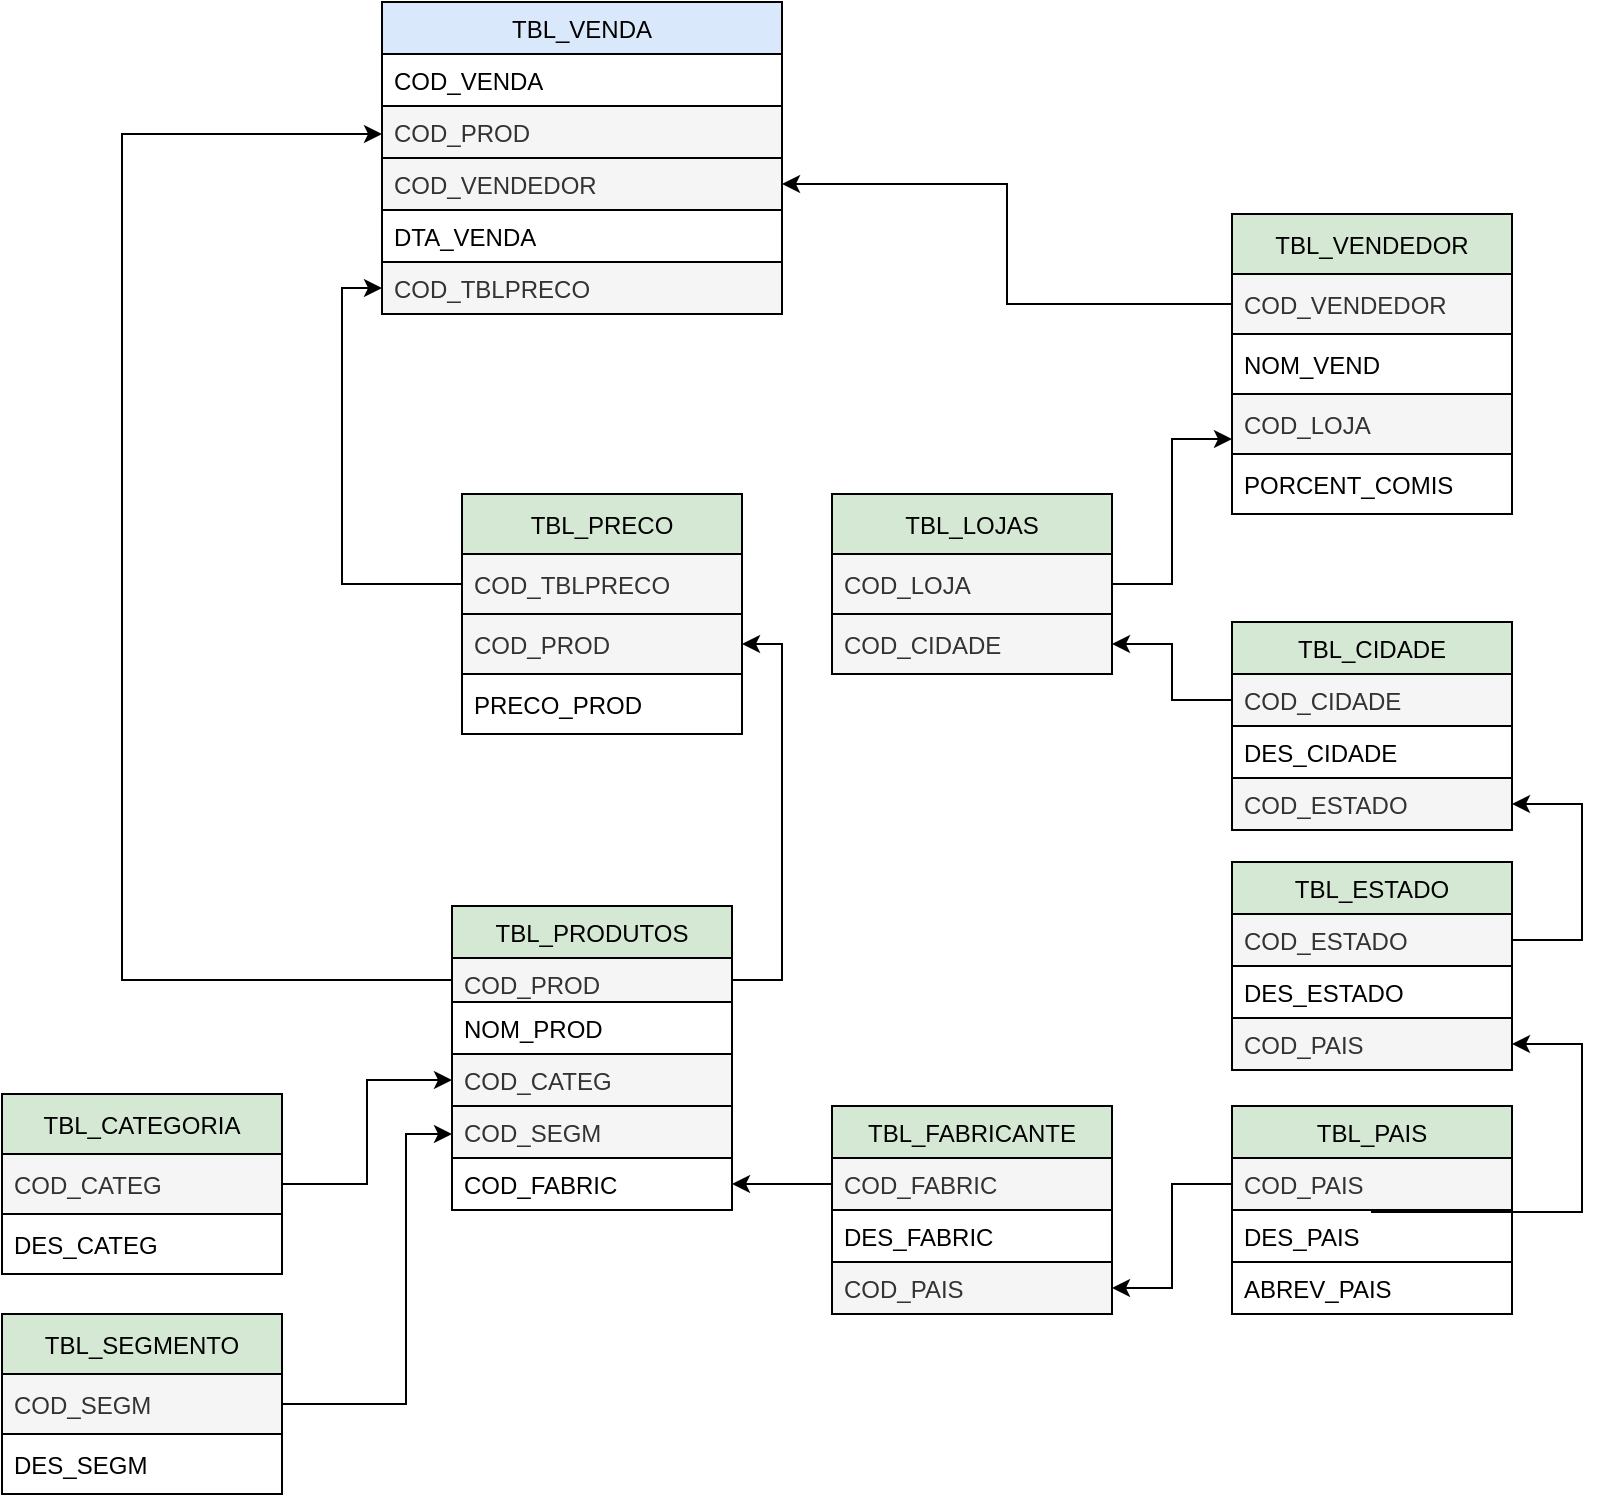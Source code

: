 <mxfile version="20.2.4" type="github"><diagram id="avSHmZWTwQxltIO2-yWU" name="Página-1"><mxGraphModel dx="2528" dy="955" grid="0" gridSize="10" guides="1" tooltips="1" connect="1" arrows="1" fold="1" page="1" pageScale="1" pageWidth="1169" pageHeight="827" background="none" math="0" shadow="0"><root><mxCell id="0"/><mxCell id="1" parent="0"/><mxCell id="h3zPKTJultMRZVJGp1Hj-5" value="TBL_LOJAS" style="swimlane;fontStyle=0;childLayout=stackLayout;horizontal=1;startSize=30;horizontalStack=0;resizeParent=1;resizeParentMax=0;resizeLast=0;collapsible=1;marginBottom=0;fillColor=#d5e8d4;strokeColor=#000000;" parent="1" vertex="1"><mxGeometry x="550" y="294" width="140" height="90" as="geometry"/></mxCell><mxCell id="h3zPKTJultMRZVJGp1Hj-6" value="COD_LOJA" style="text;strokeColor=#000000;fillColor=#f5f5f5;align=left;verticalAlign=middle;spacingLeft=4;spacingRight=4;overflow=hidden;points=[[0,0.5],[1,0.5]];portConstraint=eastwest;rotatable=0;fontColor=#333333;" parent="h3zPKTJultMRZVJGp1Hj-5" vertex="1"><mxGeometry y="30" width="140" height="30" as="geometry"/></mxCell><mxCell id="h3zPKTJultMRZVJGp1Hj-7" value="COD_CIDADE" style="text;strokeColor=#000000;fillColor=#f5f5f5;align=left;verticalAlign=middle;spacingLeft=4;spacingRight=4;overflow=hidden;points=[[0,0.5],[1,0.5]];portConstraint=eastwest;rotatable=0;fontColor=#333333;" parent="h3zPKTJultMRZVJGp1Hj-5" vertex="1"><mxGeometry y="60" width="140" height="30" as="geometry"/></mxCell><mxCell id="h3zPKTJultMRZVJGp1Hj-9" value="TBL_CATEGORIA" style="swimlane;fontStyle=0;childLayout=stackLayout;horizontal=1;startSize=30;horizontalStack=0;resizeParent=1;resizeParentMax=0;resizeLast=0;collapsible=1;marginBottom=0;fillColor=#d5e8d4;strokeColor=#000000;" parent="1" vertex="1"><mxGeometry x="135" y="594" width="140" height="90" as="geometry"/></mxCell><mxCell id="h3zPKTJultMRZVJGp1Hj-10" value="COD_CATEG" style="text;strokeColor=#000000;fillColor=#f5f5f5;align=left;verticalAlign=middle;spacingLeft=4;spacingRight=4;overflow=hidden;points=[[0,0.5],[1,0.5]];portConstraint=eastwest;rotatable=0;fontColor=#333333;" parent="h3zPKTJultMRZVJGp1Hj-9" vertex="1"><mxGeometry y="30" width="140" height="30" as="geometry"/></mxCell><mxCell id="h3zPKTJultMRZVJGp1Hj-11" value="DES_CATEG" style="text;strokeColor=#000000;fillColor=none;align=left;verticalAlign=middle;spacingLeft=4;spacingRight=4;overflow=hidden;points=[[0,0.5],[1,0.5]];portConstraint=eastwest;rotatable=0;" parent="h3zPKTJultMRZVJGp1Hj-9" vertex="1"><mxGeometry y="60" width="140" height="30" as="geometry"/></mxCell><mxCell id="h3zPKTJultMRZVJGp1Hj-13" value="TBL_SEGMENTO" style="swimlane;fontStyle=0;childLayout=stackLayout;horizontal=1;startSize=30;horizontalStack=0;resizeParent=1;resizeParentMax=0;resizeLast=0;collapsible=1;marginBottom=0;fillColor=#d5e8d4;strokeColor=#000000;" parent="1" vertex="1"><mxGeometry x="135" y="704" width="140" height="90" as="geometry"/></mxCell><mxCell id="h3zPKTJultMRZVJGp1Hj-14" value="COD_SEGM" style="text;strokeColor=#000000;fillColor=#f5f5f5;align=left;verticalAlign=middle;spacingLeft=4;spacingRight=4;overflow=hidden;points=[[0,0.5],[1,0.5]];portConstraint=eastwest;rotatable=0;fontColor=#333333;" parent="h3zPKTJultMRZVJGp1Hj-13" vertex="1"><mxGeometry y="30" width="140" height="30" as="geometry"/></mxCell><mxCell id="h3zPKTJultMRZVJGp1Hj-15" value="DES_SEGM" style="text;strokeColor=#000000;fillColor=none;align=left;verticalAlign=middle;spacingLeft=4;spacingRight=4;overflow=hidden;points=[[0,0.5],[1,0.5]];portConstraint=eastwest;rotatable=0;" parent="h3zPKTJultMRZVJGp1Hj-13" vertex="1"><mxGeometry y="60" width="140" height="30" as="geometry"/></mxCell><mxCell id="N1CAHf1qFsyAf-mgyY_u-1" value="TBL_PRODUTOS" style="swimlane;fontStyle=0;childLayout=stackLayout;horizontal=1;startSize=26;fillColor=#d5e8d4;horizontalStack=0;resizeParent=1;resizeParentMax=0;resizeLast=0;collapsible=1;marginBottom=0;strokeColor=#000000;" vertex="1" parent="1"><mxGeometry x="360" y="500" width="140" height="152" as="geometry"/></mxCell><mxCell id="N1CAHf1qFsyAf-mgyY_u-2" value="COD_PROD" style="text;strokeColor=#000000;fillColor=#f5f5f5;align=left;verticalAlign=top;spacingLeft=4;spacingRight=4;overflow=hidden;rotatable=0;points=[[0,0.5],[1,0.5]];portConstraint=eastwest;fontColor=#333333;" vertex="1" parent="N1CAHf1qFsyAf-mgyY_u-1"><mxGeometry y="26" width="140" height="22" as="geometry"/></mxCell><mxCell id="N1CAHf1qFsyAf-mgyY_u-3" value="NOM_PROD" style="text;strokeColor=#000000;fillColor=none;align=left;verticalAlign=top;spacingLeft=4;spacingRight=4;overflow=hidden;rotatable=0;points=[[0,0.5],[1,0.5]];portConstraint=eastwest;" vertex="1" parent="N1CAHf1qFsyAf-mgyY_u-1"><mxGeometry y="48" width="140" height="26" as="geometry"/></mxCell><mxCell id="N1CAHf1qFsyAf-mgyY_u-30" value="COD_CATEG" style="text;strokeColor=#000000;fillColor=#f5f5f5;align=left;verticalAlign=top;spacingLeft=4;spacingRight=4;overflow=hidden;rotatable=0;points=[[0,0.5],[1,0.5]];portConstraint=eastwest;fontColor=#333333;" vertex="1" parent="N1CAHf1qFsyAf-mgyY_u-1"><mxGeometry y="74" width="140" height="26" as="geometry"/></mxCell><mxCell id="N1CAHf1qFsyAf-mgyY_u-31" value="COD_SEGM" style="text;strokeColor=#000000;fillColor=#f5f5f5;align=left;verticalAlign=top;spacingLeft=4;spacingRight=4;overflow=hidden;rotatable=0;points=[[0,0.5],[1,0.5]];portConstraint=eastwest;fontColor=#333333;" vertex="1" parent="N1CAHf1qFsyAf-mgyY_u-1"><mxGeometry y="100" width="140" height="26" as="geometry"/></mxCell><mxCell id="N1CAHf1qFsyAf-mgyY_u-4" value="COD_FABRIC" style="text;strokeColor=#000000;fillColor=none;align=left;verticalAlign=top;spacingLeft=4;spacingRight=4;overflow=hidden;rotatable=0;points=[[0,0.5],[1,0.5]];portConstraint=eastwest;" vertex="1" parent="N1CAHf1qFsyAf-mgyY_u-1"><mxGeometry y="126" width="140" height="26" as="geometry"/></mxCell><mxCell id="N1CAHf1qFsyAf-mgyY_u-5" value="TBL_ESTADO" style="swimlane;fontStyle=0;childLayout=stackLayout;horizontal=1;startSize=26;fillColor=#d5e8d4;horizontalStack=0;resizeParent=1;resizeParentMax=0;resizeLast=0;collapsible=1;marginBottom=0;strokeColor=#000000;" vertex="1" parent="1"><mxGeometry x="750" y="478" width="140" height="104" as="geometry"/></mxCell><mxCell id="N1CAHf1qFsyAf-mgyY_u-6" value="COD_ESTADO" style="text;strokeColor=#000000;fillColor=#f5f5f5;align=left;verticalAlign=top;spacingLeft=4;spacingRight=4;overflow=hidden;rotatable=0;points=[[0,0.5],[1,0.5]];portConstraint=eastwest;fontColor=#333333;" vertex="1" parent="N1CAHf1qFsyAf-mgyY_u-5"><mxGeometry y="26" width="140" height="26" as="geometry"/></mxCell><mxCell id="N1CAHf1qFsyAf-mgyY_u-7" value="DES_ESTADO" style="text;strokeColor=#000000;fillColor=none;align=left;verticalAlign=top;spacingLeft=4;spacingRight=4;overflow=hidden;rotatable=0;points=[[0,0.5],[1,0.5]];portConstraint=eastwest;" vertex="1" parent="N1CAHf1qFsyAf-mgyY_u-5"><mxGeometry y="52" width="140" height="26" as="geometry"/></mxCell><mxCell id="N1CAHf1qFsyAf-mgyY_u-8" value="COD_PAIS" style="text;strokeColor=#000000;fillColor=#f5f5f5;align=left;verticalAlign=top;spacingLeft=4;spacingRight=4;overflow=hidden;rotatable=0;points=[[0,0.5],[1,0.5]];portConstraint=eastwest;fontColor=#333333;" vertex="1" parent="N1CAHf1qFsyAf-mgyY_u-5"><mxGeometry y="78" width="140" height="26" as="geometry"/></mxCell><mxCell id="N1CAHf1qFsyAf-mgyY_u-9" value="TBL_VENDA" style="swimlane;fontStyle=0;childLayout=stackLayout;horizontal=1;startSize=26;fillColor=#dae8fc;horizontalStack=0;resizeParent=1;resizeParentMax=0;resizeLast=0;collapsible=1;marginBottom=0;strokeColor=#000000;" vertex="1" parent="1"><mxGeometry x="325" y="48" width="200" height="156" as="geometry"/></mxCell><mxCell id="N1CAHf1qFsyAf-mgyY_u-10" value="COD_VENDA" style="text;strokeColor=#000000;fillColor=none;align=left;verticalAlign=top;spacingLeft=4;spacingRight=4;overflow=hidden;rotatable=0;points=[[0,0.5],[1,0.5]];portConstraint=eastwest;" vertex="1" parent="N1CAHf1qFsyAf-mgyY_u-9"><mxGeometry y="26" width="200" height="26" as="geometry"/></mxCell><mxCell id="N1CAHf1qFsyAf-mgyY_u-11" value="COD_PROD&#10;" style="text;strokeColor=#000000;fillColor=#f5f5f5;align=left;verticalAlign=top;spacingLeft=4;spacingRight=4;overflow=hidden;rotatable=0;points=[[0,0.5],[1,0.5]];portConstraint=eastwest;fontColor=#333333;" vertex="1" parent="N1CAHf1qFsyAf-mgyY_u-9"><mxGeometry y="52" width="200" height="26" as="geometry"/></mxCell><mxCell id="N1CAHf1qFsyAf-mgyY_u-12" value="COD_VENDEDOR" style="text;strokeColor=#000000;fillColor=#f5f5f5;align=left;verticalAlign=top;spacingLeft=4;spacingRight=4;overflow=hidden;rotatable=0;points=[[0,0.5],[1,0.5]];portConstraint=eastwest;fontColor=#333333;" vertex="1" parent="N1CAHf1qFsyAf-mgyY_u-9"><mxGeometry y="78" width="200" height="26" as="geometry"/></mxCell><mxCell id="N1CAHf1qFsyAf-mgyY_u-45" value="DTA_VENDA" style="text;strokeColor=#000000;fillColor=none;align=left;verticalAlign=top;spacingLeft=4;spacingRight=4;overflow=hidden;rotatable=0;points=[[0,0.5],[1,0.5]];portConstraint=eastwest;" vertex="1" parent="N1CAHf1qFsyAf-mgyY_u-9"><mxGeometry y="104" width="200" height="26" as="geometry"/></mxCell><mxCell id="N1CAHf1qFsyAf-mgyY_u-46" value="COD_TBLPRECO" style="text;strokeColor=#000000;fillColor=#f5f5f5;align=left;verticalAlign=top;spacingLeft=4;spacingRight=4;overflow=hidden;rotatable=0;points=[[0,0.5],[1,0.5]];portConstraint=eastwest;fontColor=#333333;" vertex="1" parent="N1CAHf1qFsyAf-mgyY_u-9"><mxGeometry y="130" width="200" height="26" as="geometry"/></mxCell><mxCell id="N1CAHf1qFsyAf-mgyY_u-13" value="TBL_PAIS" style="swimlane;fontStyle=0;childLayout=stackLayout;horizontal=1;startSize=26;fillColor=#d5e8d4;horizontalStack=0;resizeParent=1;resizeParentMax=0;resizeLast=0;collapsible=1;marginBottom=0;strokeColor=#000000;" vertex="1" parent="1"><mxGeometry x="750" y="600" width="140" height="104" as="geometry"/></mxCell><mxCell id="N1CAHf1qFsyAf-mgyY_u-14" value="COD_PAIS" style="text;strokeColor=#000000;fillColor=#f5f5f5;align=left;verticalAlign=top;spacingLeft=4;spacingRight=4;overflow=hidden;rotatable=0;points=[[0,0.5],[1,0.5]];portConstraint=eastwest;fontColor=#333333;" vertex="1" parent="N1CAHf1qFsyAf-mgyY_u-13"><mxGeometry y="26" width="140" height="26" as="geometry"/></mxCell><mxCell id="N1CAHf1qFsyAf-mgyY_u-27" value="DES_PAIS" style="text;strokeColor=#000000;fillColor=none;align=left;verticalAlign=top;spacingLeft=4;spacingRight=4;overflow=hidden;rotatable=0;points=[[0,0.5],[1,0.5]];portConstraint=eastwest;" vertex="1" parent="N1CAHf1qFsyAf-mgyY_u-13"><mxGeometry y="52" width="140" height="26" as="geometry"/></mxCell><mxCell id="N1CAHf1qFsyAf-mgyY_u-28" value="ABREV_PAIS" style="text;strokeColor=#000000;fillColor=none;align=left;verticalAlign=top;spacingLeft=4;spacingRight=4;overflow=hidden;rotatable=0;points=[[0,0.5],[1,0.5]];portConstraint=eastwest;" vertex="1" parent="N1CAHf1qFsyAf-mgyY_u-13"><mxGeometry y="78" width="140" height="26" as="geometry"/></mxCell><mxCell id="N1CAHf1qFsyAf-mgyY_u-17" value="TBL_CIDADE" style="swimlane;fontStyle=0;childLayout=stackLayout;horizontal=1;startSize=26;fillColor=#d5e8d4;horizontalStack=0;resizeParent=1;resizeParentMax=0;resizeLast=0;collapsible=1;marginBottom=0;strokeColor=#000000;" vertex="1" parent="1"><mxGeometry x="750" y="358" width="140" height="104" as="geometry"/></mxCell><mxCell id="N1CAHf1qFsyAf-mgyY_u-18" value="COD_CIDADE" style="text;strokeColor=#000000;fillColor=#f5f5f5;align=left;verticalAlign=top;spacingLeft=4;spacingRight=4;overflow=hidden;rotatable=0;points=[[0,0.5],[1,0.5]];portConstraint=eastwest;fontColor=#333333;" vertex="1" parent="N1CAHf1qFsyAf-mgyY_u-17"><mxGeometry y="26" width="140" height="26" as="geometry"/></mxCell><mxCell id="N1CAHf1qFsyAf-mgyY_u-19" value="DES_CIDADE" style="text;strokeColor=#000000;fillColor=none;align=left;verticalAlign=top;spacingLeft=4;spacingRight=4;overflow=hidden;rotatable=0;points=[[0,0.5],[1,0.5]];portConstraint=eastwest;" vertex="1" parent="N1CAHf1qFsyAf-mgyY_u-17"><mxGeometry y="52" width="140" height="26" as="geometry"/></mxCell><mxCell id="N1CAHf1qFsyAf-mgyY_u-29" value="COD_ESTADO" style="text;strokeColor=#000000;fillColor=#f5f5f5;align=left;verticalAlign=top;spacingLeft=4;spacingRight=4;overflow=hidden;rotatable=0;points=[[0,0.5],[1,0.5]];portConstraint=eastwest;fontColor=#333333;" vertex="1" parent="N1CAHf1qFsyAf-mgyY_u-17"><mxGeometry y="78" width="140" height="26" as="geometry"/></mxCell><mxCell id="N1CAHf1qFsyAf-mgyY_u-21" value="TBL_FABRICANTE" style="swimlane;fontStyle=0;childLayout=stackLayout;horizontal=1;startSize=26;fillColor=#d5e8d4;horizontalStack=0;resizeParent=1;resizeParentMax=0;resizeLast=0;collapsible=1;marginBottom=0;strokeColor=#000000;" vertex="1" parent="1"><mxGeometry x="550" y="600" width="140" height="104" as="geometry"/></mxCell><mxCell id="N1CAHf1qFsyAf-mgyY_u-22" value="COD_FABRIC" style="text;strokeColor=#000000;fillColor=#f5f5f5;align=left;verticalAlign=top;spacingLeft=4;spacingRight=4;overflow=hidden;rotatable=0;points=[[0,0.5],[1,0.5]];portConstraint=eastwest;fontColor=#333333;" vertex="1" parent="N1CAHf1qFsyAf-mgyY_u-21"><mxGeometry y="26" width="140" height="26" as="geometry"/></mxCell><mxCell id="N1CAHf1qFsyAf-mgyY_u-23" value="DES_FABRIC" style="text;strokeColor=#000000;fillColor=none;align=left;verticalAlign=top;spacingLeft=4;spacingRight=4;overflow=hidden;rotatable=0;points=[[0,0.5],[1,0.5]];portConstraint=eastwest;" vertex="1" parent="N1CAHf1qFsyAf-mgyY_u-21"><mxGeometry y="52" width="140" height="26" as="geometry"/></mxCell><mxCell id="N1CAHf1qFsyAf-mgyY_u-24" value="COD_PAIS" style="text;strokeColor=#000000;fillColor=#f5f5f5;align=left;verticalAlign=top;spacingLeft=4;spacingRight=4;overflow=hidden;rotatable=0;points=[[0,0.5],[1,0.5]];portConstraint=eastwest;fontColor=#333333;" vertex="1" parent="N1CAHf1qFsyAf-mgyY_u-21"><mxGeometry y="78" width="140" height="26" as="geometry"/></mxCell><mxCell id="N1CAHf1qFsyAf-mgyY_u-35" value="TBL_PRECO" style="swimlane;fontStyle=0;childLayout=stackLayout;horizontal=1;startSize=30;horizontalStack=0;resizeParent=1;resizeParentMax=0;resizeLast=0;collapsible=1;marginBottom=0;fillColor=#d5e8d4;strokeColor=#000000;" vertex="1" parent="1"><mxGeometry x="365" y="294" width="140" height="120" as="geometry"/></mxCell><mxCell id="N1CAHf1qFsyAf-mgyY_u-36" value="COD_TBLPRECO" style="text;strokeColor=#000000;fillColor=#f5f5f5;align=left;verticalAlign=middle;spacingLeft=4;spacingRight=4;overflow=hidden;points=[[0,0.5],[1,0.5]];portConstraint=eastwest;rotatable=0;fontColor=#333333;" vertex="1" parent="N1CAHf1qFsyAf-mgyY_u-35"><mxGeometry y="30" width="140" height="30" as="geometry"/></mxCell><mxCell id="N1CAHf1qFsyAf-mgyY_u-37" value="COD_PROD" style="text;strokeColor=#000000;fillColor=#f5f5f5;align=left;verticalAlign=middle;spacingLeft=4;spacingRight=4;overflow=hidden;points=[[0,0.5],[1,0.5]];portConstraint=eastwest;rotatable=0;fontColor=#333333;" vertex="1" parent="N1CAHf1qFsyAf-mgyY_u-35"><mxGeometry y="60" width="140" height="30" as="geometry"/></mxCell><mxCell id="N1CAHf1qFsyAf-mgyY_u-38" value="PRECO_PROD" style="text;strokeColor=#000000;fillColor=none;align=left;verticalAlign=middle;spacingLeft=4;spacingRight=4;overflow=hidden;points=[[0,0.5],[1,0.5]];portConstraint=eastwest;rotatable=0;" vertex="1" parent="N1CAHf1qFsyAf-mgyY_u-35"><mxGeometry y="90" width="140" height="30" as="geometry"/></mxCell><mxCell id="N1CAHf1qFsyAf-mgyY_u-39" value="TBL_VENDEDOR" style="swimlane;fontStyle=0;childLayout=stackLayout;horizontal=1;startSize=30;horizontalStack=0;resizeParent=1;resizeParentMax=0;resizeLast=0;collapsible=1;marginBottom=0;fillColor=#d5e8d4;strokeColor=#000000;" vertex="1" parent="1"><mxGeometry x="750" y="154" width="140" height="150" as="geometry"/></mxCell><mxCell id="N1CAHf1qFsyAf-mgyY_u-40" value="COD_VENDEDOR" style="text;strokeColor=#000000;fillColor=#f5f5f5;align=left;verticalAlign=middle;spacingLeft=4;spacingRight=4;overflow=hidden;points=[[0,0.5],[1,0.5]];portConstraint=eastwest;rotatable=0;fontColor=#333333;" vertex="1" parent="N1CAHf1qFsyAf-mgyY_u-39"><mxGeometry y="30" width="140" height="30" as="geometry"/></mxCell><mxCell id="N1CAHf1qFsyAf-mgyY_u-41" value="NOM_VEND" style="text;strokeColor=#000000;fillColor=none;align=left;verticalAlign=middle;spacingLeft=4;spacingRight=4;overflow=hidden;points=[[0,0.5],[1,0.5]];portConstraint=eastwest;rotatable=0;" vertex="1" parent="N1CAHf1qFsyAf-mgyY_u-39"><mxGeometry y="60" width="140" height="30" as="geometry"/></mxCell><mxCell id="N1CAHf1qFsyAf-mgyY_u-43" value="COD_LOJA" style="text;strokeColor=#000000;fillColor=#f5f5f5;align=left;verticalAlign=middle;spacingLeft=4;spacingRight=4;overflow=hidden;points=[[0,0.5],[1,0.5]];portConstraint=eastwest;rotatable=0;fontColor=#333333;" vertex="1" parent="N1CAHf1qFsyAf-mgyY_u-39"><mxGeometry y="90" width="140" height="30" as="geometry"/></mxCell><mxCell id="N1CAHf1qFsyAf-mgyY_u-42" value="PORCENT_COMIS" style="text;strokeColor=#000000;fillColor=none;align=left;verticalAlign=middle;spacingLeft=4;spacingRight=4;overflow=hidden;points=[[0,0.5],[1,0.5]];portConstraint=eastwest;rotatable=0;" vertex="1" parent="N1CAHf1qFsyAf-mgyY_u-39"><mxGeometry y="120" width="140" height="30" as="geometry"/></mxCell><mxCell id="N1CAHf1qFsyAf-mgyY_u-56" style="edgeStyle=orthogonalEdgeStyle;rounded=0;orthogonalLoop=1;jettySize=auto;html=1;entryX=0;entryY=0.5;entryDx=0;entryDy=0;strokeColor=#000000;" edge="1" parent="1" source="h3zPKTJultMRZVJGp1Hj-10" target="N1CAHf1qFsyAf-mgyY_u-30"><mxGeometry relative="1" as="geometry"/></mxCell><mxCell id="N1CAHf1qFsyAf-mgyY_u-57" value="" style="edgeStyle=orthogonalEdgeStyle;rounded=0;orthogonalLoop=1;jettySize=auto;html=1;strokeColor=#000000;" edge="1" parent="1" source="N1CAHf1qFsyAf-mgyY_u-22" target="N1CAHf1qFsyAf-mgyY_u-4"><mxGeometry relative="1" as="geometry"/></mxCell><mxCell id="N1CAHf1qFsyAf-mgyY_u-61" style="edgeStyle=orthogonalEdgeStyle;rounded=0;orthogonalLoop=1;jettySize=auto;html=1;entryX=1;entryY=0.5;entryDx=0;entryDy=0;exitX=0;exitY=0.5;exitDx=0;exitDy=0;strokeColor=#000000;" edge="1" parent="1" source="N1CAHf1qFsyAf-mgyY_u-40" target="N1CAHf1qFsyAf-mgyY_u-12"><mxGeometry relative="1" as="geometry"/></mxCell><mxCell id="N1CAHf1qFsyAf-mgyY_u-65" style="edgeStyle=orthogonalEdgeStyle;rounded=0;orthogonalLoop=1;jettySize=auto;html=1;entryX=1;entryY=0.5;entryDx=0;entryDy=0;strokeColor=#000000;" edge="1" parent="1" source="N1CAHf1qFsyAf-mgyY_u-6" target="N1CAHf1qFsyAf-mgyY_u-29"><mxGeometry relative="1" as="geometry"><Array as="points"><mxPoint x="925" y="517"/><mxPoint x="925" y="449"/></Array></mxGeometry></mxCell><mxCell id="N1CAHf1qFsyAf-mgyY_u-66" style="edgeStyle=orthogonalEdgeStyle;rounded=0;orthogonalLoop=1;jettySize=auto;html=1;entryX=0;entryY=0.5;entryDx=0;entryDy=0;strokeColor=#000000;" edge="1" parent="1" source="N1CAHf1qFsyAf-mgyY_u-36" target="N1CAHf1qFsyAf-mgyY_u-46"><mxGeometry relative="1" as="geometry"/></mxCell><mxCell id="N1CAHf1qFsyAf-mgyY_u-67" style="edgeStyle=orthogonalEdgeStyle;rounded=0;orthogonalLoop=1;jettySize=auto;html=1;entryX=1;entryY=0.5;entryDx=0;entryDy=0;strokeColor=#000000;" edge="1" parent="1" source="N1CAHf1qFsyAf-mgyY_u-14" target="N1CAHf1qFsyAf-mgyY_u-8"><mxGeometry relative="1" as="geometry"><Array as="points"><mxPoint x="925" y="653"/><mxPoint x="925" y="569"/></Array></mxGeometry></mxCell><mxCell id="N1CAHf1qFsyAf-mgyY_u-68" style="edgeStyle=orthogonalEdgeStyle;rounded=0;orthogonalLoop=1;jettySize=auto;html=1;entryX=1;entryY=0.5;entryDx=0;entryDy=0;strokeColor=#000000;" edge="1" parent="1" source="N1CAHf1qFsyAf-mgyY_u-14" target="N1CAHf1qFsyAf-mgyY_u-24"><mxGeometry relative="1" as="geometry"/></mxCell><mxCell id="N1CAHf1qFsyAf-mgyY_u-70" style="edgeStyle=orthogonalEdgeStyle;rounded=0;orthogonalLoop=1;jettySize=auto;html=1;entryX=1;entryY=0.5;entryDx=0;entryDy=0;strokeColor=#000000;" edge="1" parent="1" source="N1CAHf1qFsyAf-mgyY_u-2" target="N1CAHf1qFsyAf-mgyY_u-37"><mxGeometry relative="1" as="geometry"/></mxCell><mxCell id="N1CAHf1qFsyAf-mgyY_u-71" style="edgeStyle=orthogonalEdgeStyle;rounded=0;orthogonalLoop=1;jettySize=auto;html=1;entryX=0;entryY=0.5;entryDx=0;entryDy=0;strokeColor=#000000;" edge="1" parent="1" source="N1CAHf1qFsyAf-mgyY_u-2" target="N1CAHf1qFsyAf-mgyY_u-11"><mxGeometry relative="1" as="geometry"><Array as="points"><mxPoint x="195" y="537"/><mxPoint x="195" y="114"/><mxPoint x="325" y="114"/></Array></mxGeometry></mxCell><mxCell id="N1CAHf1qFsyAf-mgyY_u-72" style="edgeStyle=orthogonalEdgeStyle;rounded=0;orthogonalLoop=1;jettySize=auto;html=1;entryX=0;entryY=0.75;entryDx=0;entryDy=0;strokeColor=#000000;" edge="1" parent="1" source="h3zPKTJultMRZVJGp1Hj-14" target="N1CAHf1qFsyAf-mgyY_u-1"><mxGeometry relative="1" as="geometry"><Array as="points"><mxPoint x="337" y="749"/><mxPoint x="337" y="614"/></Array></mxGeometry></mxCell><mxCell id="N1CAHf1qFsyAf-mgyY_u-74" style="edgeStyle=orthogonalEdgeStyle;rounded=0;orthogonalLoop=1;jettySize=auto;html=1;entryX=1;entryY=0.5;entryDx=0;entryDy=0;strokeColor=#000000;" edge="1" parent="1" source="N1CAHf1qFsyAf-mgyY_u-18" target="h3zPKTJultMRZVJGp1Hj-7"><mxGeometry relative="1" as="geometry"/></mxCell><mxCell id="N1CAHf1qFsyAf-mgyY_u-75" style="edgeStyle=orthogonalEdgeStyle;rounded=0;orthogonalLoop=1;jettySize=auto;html=1;entryX=0;entryY=0.75;entryDx=0;entryDy=0;strokeColor=#000000;" edge="1" parent="1" source="h3zPKTJultMRZVJGp1Hj-6" target="N1CAHf1qFsyAf-mgyY_u-39"><mxGeometry relative="1" as="geometry"/></mxCell></root></mxGraphModel></diagram></mxfile>